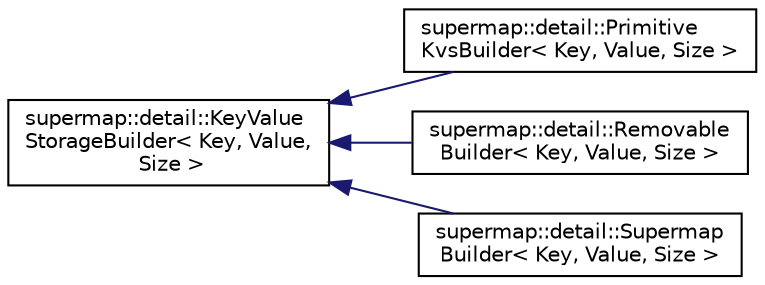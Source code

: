 digraph "Graphical Class Hierarchy"
{
 // LATEX_PDF_SIZE
  edge [fontname="Helvetica",fontsize="10",labelfontname="Helvetica",labelfontsize="10"];
  node [fontname="Helvetica",fontsize="10",shape=record];
  rankdir="LR";
  Node0 [label="supermap::detail::KeyValue\lStorageBuilder\< Key, Value,\l Size \>",height=0.2,width=0.4,color="black", fillcolor="white", style="filled",URL="$classsupermap_1_1detail_1_1KeyValueStorageBuilder.html",tooltip=" "];
  Node0 -> Node1 [dir="back",color="midnightblue",fontsize="10",style="solid",fontname="Helvetica"];
  Node1 [label="supermap::detail::Primitive\lKvsBuilder\< Key, Value, Size \>",height=0.2,width=0.4,color="black", fillcolor="white", style="filled",URL="$classsupermap_1_1detail_1_1PrimitiveKvsBuilder.html",tooltip=" "];
  Node0 -> Node2 [dir="back",color="midnightblue",fontsize="10",style="solid",fontname="Helvetica"];
  Node2 [label="supermap::detail::Removable\lBuilder\< Key, Value, Size \>",height=0.2,width=0.4,color="black", fillcolor="white", style="filled",URL="$classsupermap_1_1detail_1_1RemovableBuilder.html",tooltip=" "];
  Node0 -> Node3 [dir="back",color="midnightblue",fontsize="10",style="solid",fontname="Helvetica"];
  Node3 [label="supermap::detail::Supermap\lBuilder\< Key, Value, Size \>",height=0.2,width=0.4,color="black", fillcolor="white", style="filled",URL="$classsupermap_1_1detail_1_1SupermapBuilder.html",tooltip=" "];
}

